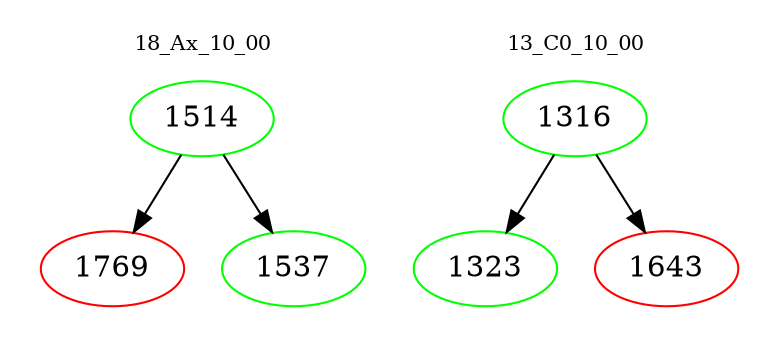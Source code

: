 digraph{
subgraph cluster_0 {
color = white
label = "18_Ax_10_00";
fontsize=10;
T0_1514 [label="1514", color="green"]
T0_1514 -> T0_1769 [color="black"]
T0_1769 [label="1769", color="red"]
T0_1514 -> T0_1537 [color="black"]
T0_1537 [label="1537", color="green"]
}
subgraph cluster_1 {
color = white
label = "13_C0_10_00";
fontsize=10;
T1_1316 [label="1316", color="green"]
T1_1316 -> T1_1323 [color="black"]
T1_1323 [label="1323", color="green"]
T1_1316 -> T1_1643 [color="black"]
T1_1643 [label="1643", color="red"]
}
}
